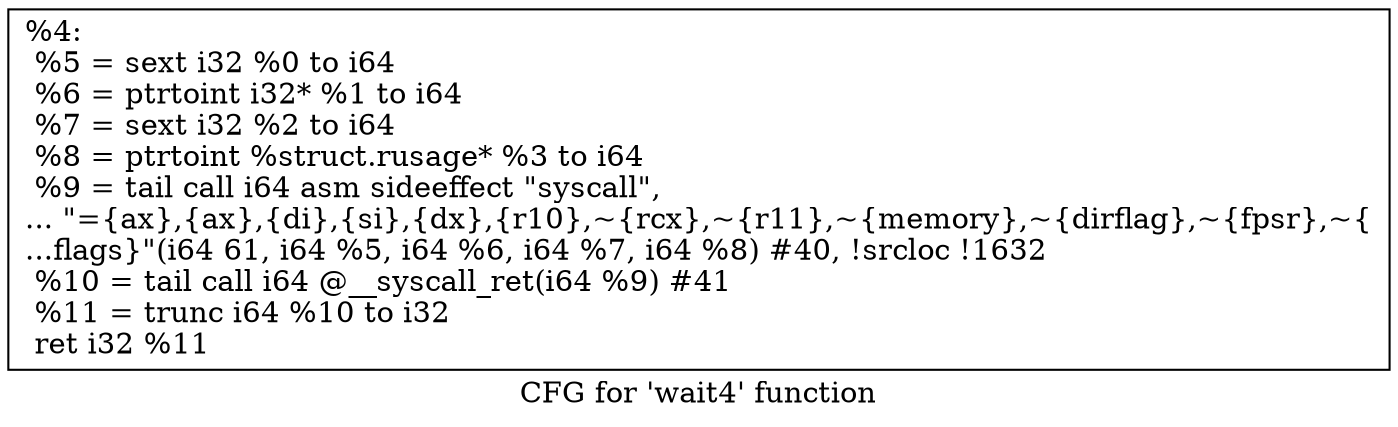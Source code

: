 digraph "CFG for 'wait4' function" {
	label="CFG for 'wait4' function";

	Node0x1bfcf50 [shape=record,label="{%4:\l  %5 = sext i32 %0 to i64\l  %6 = ptrtoint i32* %1 to i64\l  %7 = sext i32 %2 to i64\l  %8 = ptrtoint %struct.rusage* %3 to i64\l  %9 = tail call i64 asm sideeffect \"syscall\",\l... \"=\{ax\},\{ax\},\{di\},\{si\},\{dx\},\{r10\},~\{rcx\},~\{r11\},~\{memory\},~\{dirflag\},~\{fpsr\},~\{\l...flags\}\"(i64 61, i64 %5, i64 %6, i64 %7, i64 %8) #40, !srcloc !1632\l  %10 = tail call i64 @__syscall_ret(i64 %9) #41\l  %11 = trunc i64 %10 to i32\l  ret i32 %11\l}"];
}
